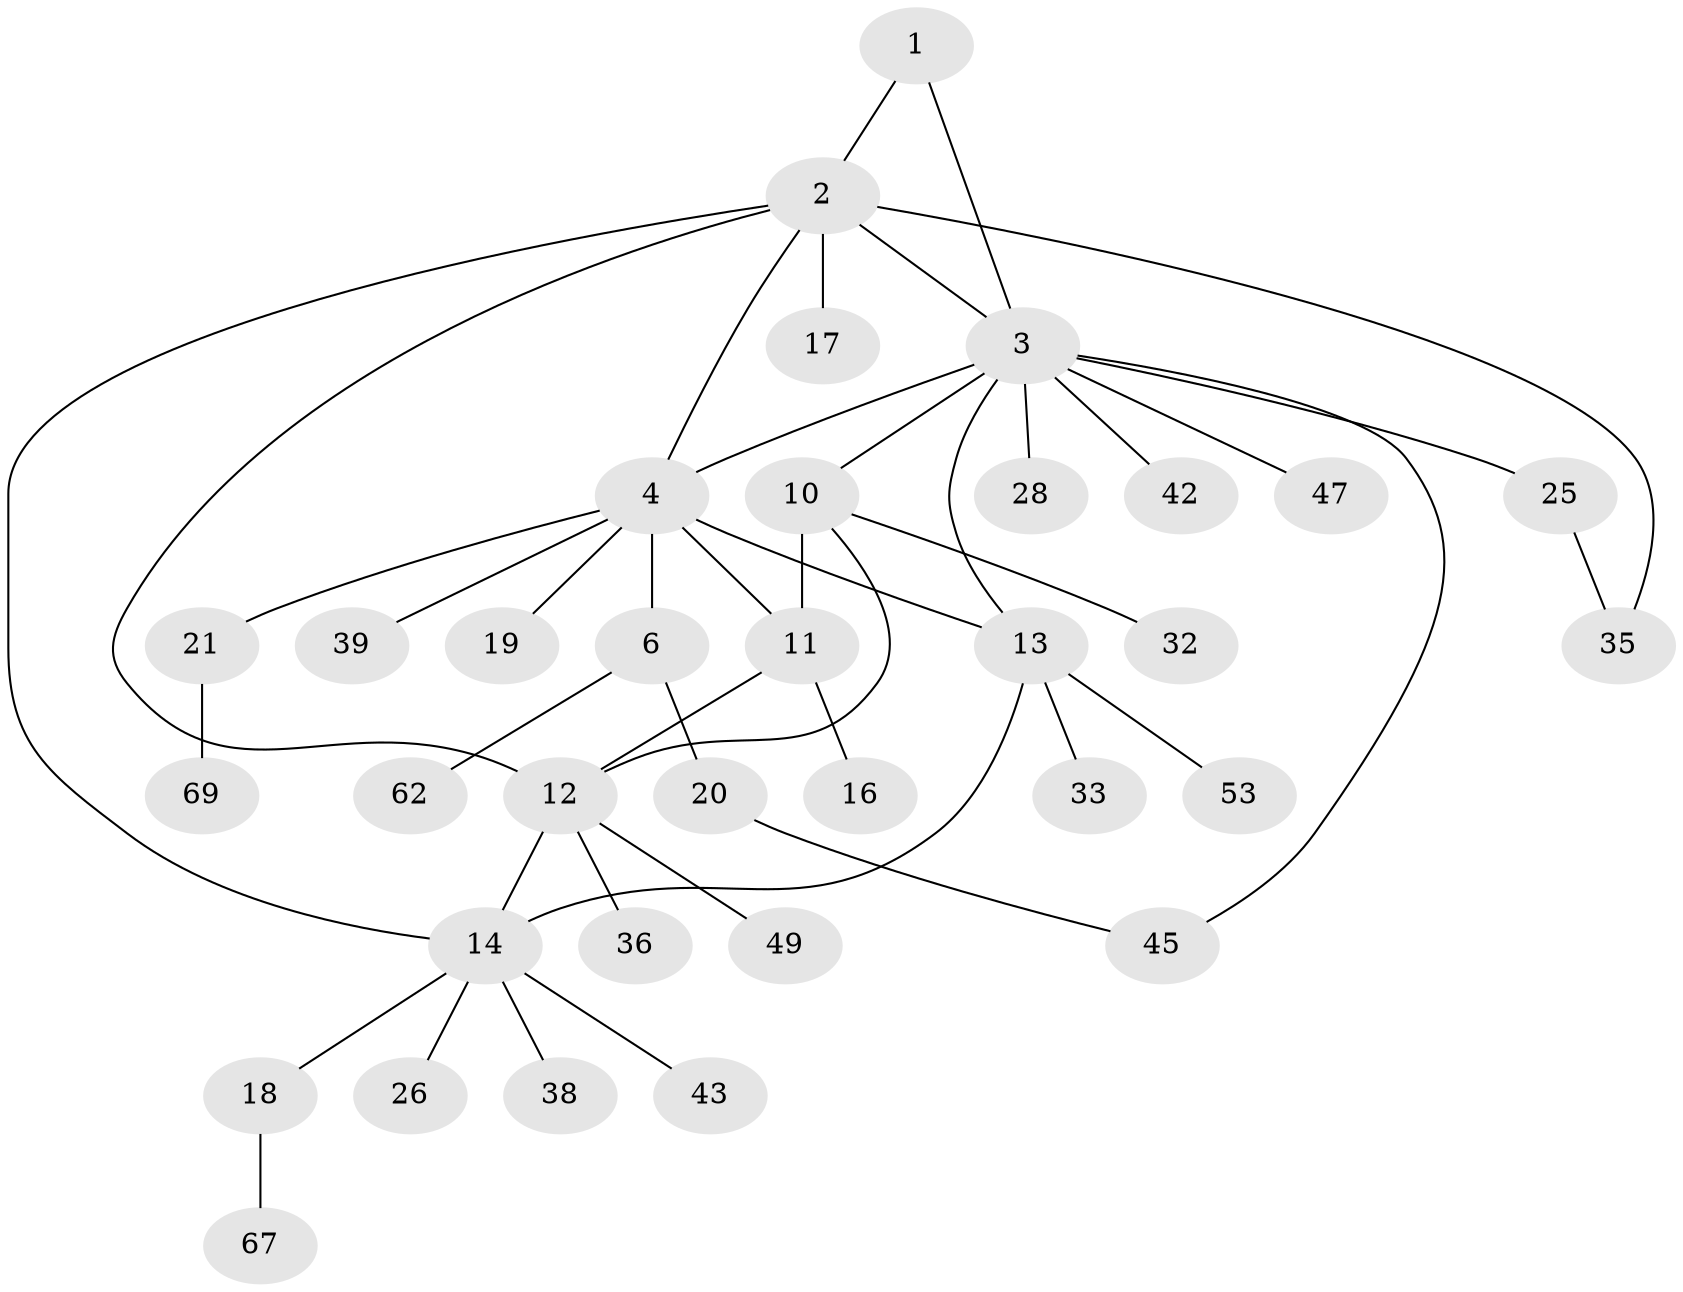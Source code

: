 // original degree distribution, {3: 0.057971014492753624, 9: 0.028985507246376812, 7: 0.043478260869565216, 8: 0.028985507246376812, 5: 0.043478260869565216, 6: 0.028985507246376812, 4: 0.028985507246376812, 1: 0.5797101449275363, 2: 0.15942028985507245}
// Generated by graph-tools (version 1.1) at 2025/16/03/09/25 04:16:00]
// undirected, 34 vertices, 43 edges
graph export_dot {
graph [start="1"]
  node [color=gray90,style=filled];
  1 [super="+27"];
  2 [super="+44+24+40"];
  3 [super="+29+37+22+7"];
  4 [super="+68+51+54+5+30"];
  6 [super="+46"];
  10 [super="+59"];
  11;
  12 [super="+34"];
  13 [super="+15"];
  14;
  16;
  17 [super="+63"];
  18;
  19;
  20 [super="+66"];
  21;
  25;
  26;
  28 [super="+41"];
  32;
  33;
  35 [super="+50"];
  36;
  38;
  39;
  42;
  43;
  45;
  47 [super="+58"];
  49;
  53;
  62;
  67;
  69;
  1 -- 2;
  1 -- 3;
  2 -- 3;
  2 -- 12;
  2 -- 14;
  2 -- 17;
  2 -- 35;
  2 -- 4;
  3 -- 28;
  3 -- 4;
  3 -- 42;
  3 -- 10;
  3 -- 13;
  3 -- 45;
  3 -- 47;
  3 -- 25;
  4 -- 6 [weight=2];
  4 -- 11 [weight=2];
  4 -- 13;
  4 -- 19;
  4 -- 21;
  4 -- 39;
  6 -- 20;
  6 -- 62;
  10 -- 11;
  10 -- 12;
  10 -- 32;
  11 -- 12;
  11 -- 16;
  12 -- 14;
  12 -- 36;
  12 -- 49;
  13 -- 14 [weight=2];
  13 -- 33;
  13 -- 53;
  14 -- 18;
  14 -- 26;
  14 -- 38;
  14 -- 43;
  18 -- 67;
  20 -- 45;
  21 -- 69;
  25 -- 35;
}
